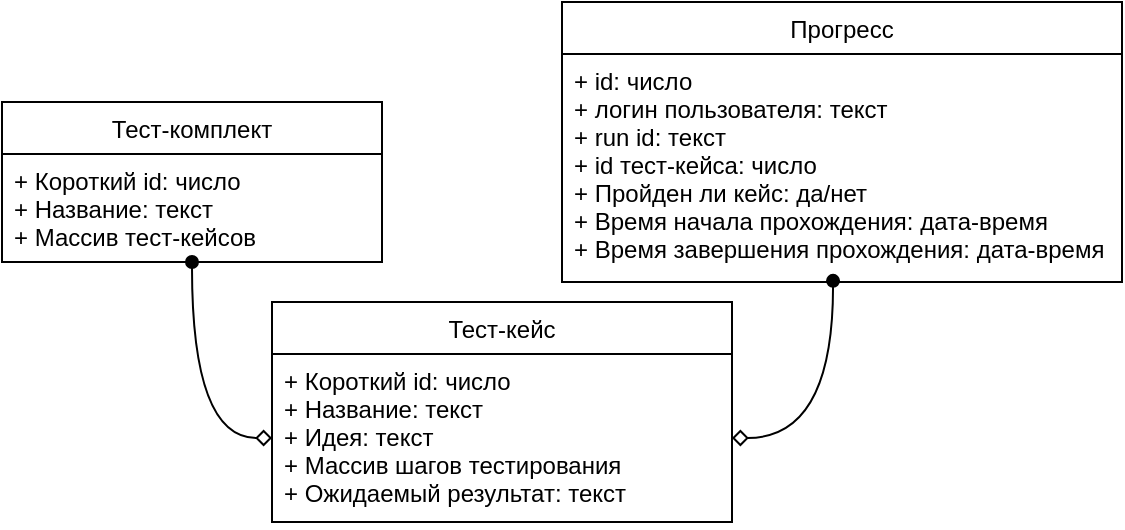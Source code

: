 <mxfile version="19.0.3" type="device"><diagram id="uzQRdpwaEhADetaG-Hxd" name="Page-1"><mxGraphModel dx="727" dy="453" grid="1" gridSize="10" guides="1" tooltips="1" connect="1" arrows="1" fold="1" page="1" pageScale="1" pageWidth="850" pageHeight="1100" math="0" shadow="0"><root><mxCell id="0"/><mxCell id="1" parent="0"/><mxCell id="Y6boZmVXhPPv9rMMarTy-5" value="Тест-кейс" style="swimlane;fontStyle=0;childLayout=stackLayout;horizontal=1;startSize=26;fillColor=none;horizontalStack=0;resizeParent=1;resizeParentMax=0;resizeLast=0;collapsible=1;marginBottom=0;" parent="1" vertex="1"><mxGeometry x="195" y="290" width="230" height="110" as="geometry"/></mxCell><mxCell id="Y6boZmVXhPPv9rMMarTy-6" value="+ Короткий id: число&#10;+ Название: текст&#10;+ Идея: текст&#10;+ Массив шагов тестирования&#10;+ Ожидаемый результат: текст" style="text;strokeColor=none;fillColor=none;align=left;verticalAlign=top;spacingLeft=4;spacingRight=4;overflow=hidden;rotatable=0;points=[[0,0.5],[1,0.5]];portConstraint=eastwest;" parent="Y6boZmVXhPPv9rMMarTy-5" vertex="1"><mxGeometry y="26" width="230" height="84" as="geometry"/></mxCell><mxCell id="Y6boZmVXhPPv9rMMarTy-13" style="edgeStyle=orthogonalEdgeStyle;rounded=0;orthogonalLoop=1;jettySize=auto;html=1;curved=1;startArrow=oval;startFill=1;endArrow=diamond;endFill=0;" parent="1" source="Y6boZmVXhPPv9rMMarTy-9" target="Y6boZmVXhPPv9rMMarTy-6" edge="1"><mxGeometry relative="1" as="geometry"/></mxCell><mxCell id="Y6boZmVXhPPv9rMMarTy-9" value="Тест-комплект" style="swimlane;fontStyle=0;childLayout=stackLayout;horizontal=1;startSize=26;fillColor=none;horizontalStack=0;resizeParent=1;resizeParentMax=0;resizeLast=0;collapsible=1;marginBottom=0;" parent="1" vertex="1"><mxGeometry x="60" y="190" width="190" height="80" as="geometry"/></mxCell><mxCell id="Y6boZmVXhPPv9rMMarTy-10" value="+ Короткий id: число&#10;+ Название: текст&#10;+ Массив тест-кейсов" style="text;strokeColor=none;fillColor=none;align=left;verticalAlign=top;spacingLeft=4;spacingRight=4;overflow=hidden;rotatable=0;points=[[0,0.5],[1,0.5]];portConstraint=eastwest;" parent="Y6boZmVXhPPv9rMMarTy-9" vertex="1"><mxGeometry y="26" width="190" height="54" as="geometry"/></mxCell><mxCell id="Y6boZmVXhPPv9rMMarTy-14" value="Прогресс" style="swimlane;fontStyle=0;childLayout=stackLayout;horizontal=1;startSize=26;fillColor=none;horizontalStack=0;resizeParent=1;resizeParentMax=0;resizeLast=0;collapsible=1;marginBottom=0;" parent="1" vertex="1"><mxGeometry x="340" y="140" width="280" height="140" as="geometry"/></mxCell><mxCell id="Y6boZmVXhPPv9rMMarTy-15" value="+ id: число&#10;+ логин пользователя: текст&#10;+ run id: текст&#10;+ id тест-кейса: число&#10;+ Пройден ли кейс: да/нет&#10;+ Время начала прохождения: дата-время&#10;+ Время завершения прохождения: дата-время" style="text;strokeColor=none;fillColor=none;align=left;verticalAlign=top;spacingLeft=4;spacingRight=4;overflow=hidden;rotatable=0;points=[[0,0.5],[1,0.5]];portConstraint=eastwest;" parent="Y6boZmVXhPPv9rMMarTy-14" vertex="1"><mxGeometry y="26" width="280" height="114" as="geometry"/></mxCell><mxCell id="Y6boZmVXhPPv9rMMarTy-18" style="edgeStyle=orthogonalEdgeStyle;curved=1;rounded=0;orthogonalLoop=1;jettySize=auto;html=1;startArrow=oval;startFill=1;endArrow=diamond;endFill=0;exitX=0.484;exitY=0.995;exitDx=0;exitDy=0;exitPerimeter=0;entryX=1;entryY=0.5;entryDx=0;entryDy=0;" parent="1" source="Y6boZmVXhPPv9rMMarTy-15" target="Y6boZmVXhPPv9rMMarTy-6" edge="1"><mxGeometry relative="1" as="geometry"/></mxCell></root></mxGraphModel></diagram></mxfile>